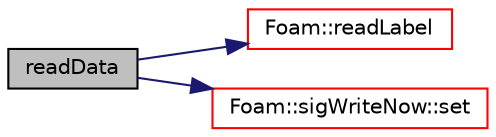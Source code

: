 digraph "readData"
{
  bgcolor="transparent";
  edge [fontname="Helvetica",fontsize="10",labelfontname="Helvetica",labelfontsize="10"];
  node [fontname="Helvetica",fontsize="10",shape=record];
  rankdir="LR";
  Node1 [label="readData",height=0.2,width=0.4,color="black", fillcolor="grey75", style="filled", fontcolor="black"];
  Node1 -> Node2 [color="midnightblue",fontsize="10",style="solid",fontname="Helvetica"];
  Node2 [label="Foam::readLabel",height=0.2,width=0.4,color="red",URL="$a10974.html#abb09fbcf651d29208982dd7a601b606f"];
  Node1 -> Node3 [color="midnightblue",fontsize="10",style="solid",fontname="Helvetica"];
  Node3 [label="Foam::sigWriteNow::set",height=0.2,width=0.4,color="red",URL="$a02367.html#af30d71d7871d89cd6a08a781f7bf0a15",tooltip="(re)set signal catcher "];
}
